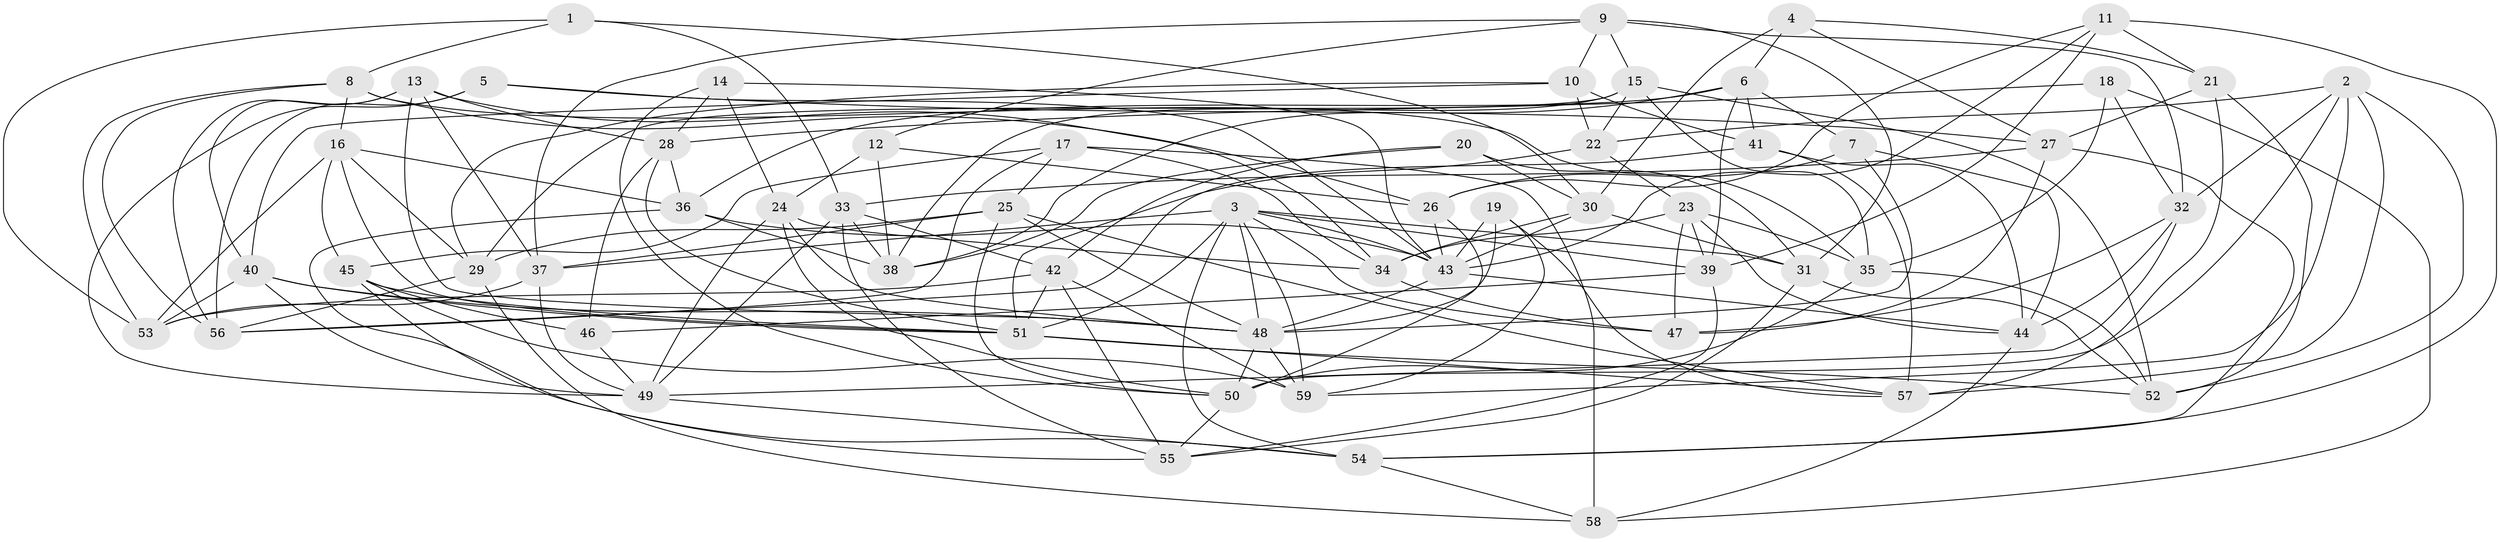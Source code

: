 // original degree distribution, {4: 1.0}
// Generated by graph-tools (version 1.1) at 2025/26/03/09/25 03:26:53]
// undirected, 59 vertices, 172 edges
graph export_dot {
graph [start="1"]
  node [color=gray90,style=filled];
  1;
  2;
  3;
  4;
  5;
  6;
  7;
  8;
  9;
  10;
  11;
  12;
  13;
  14;
  15;
  16;
  17;
  18;
  19;
  20;
  21;
  22;
  23;
  24;
  25;
  26;
  27;
  28;
  29;
  30;
  31;
  32;
  33;
  34;
  35;
  36;
  37;
  38;
  39;
  40;
  41;
  42;
  43;
  44;
  45;
  46;
  47;
  48;
  49;
  50;
  51;
  52;
  53;
  54;
  55;
  56;
  57;
  58;
  59;
  1 -- 8 [weight=1.0];
  1 -- 30 [weight=1.0];
  1 -- 33 [weight=1.0];
  1 -- 53 [weight=1.0];
  2 -- 22 [weight=1.0];
  2 -- 32 [weight=1.0];
  2 -- 50 [weight=1.0];
  2 -- 52 [weight=1.0];
  2 -- 57 [weight=1.0];
  2 -- 59 [weight=1.0];
  3 -- 31 [weight=1.0];
  3 -- 37 [weight=1.0];
  3 -- 39 [weight=1.0];
  3 -- 43 [weight=1.0];
  3 -- 47 [weight=2.0];
  3 -- 48 [weight=1.0];
  3 -- 51 [weight=1.0];
  3 -- 54 [weight=1.0];
  3 -- 59 [weight=1.0];
  4 -- 6 [weight=1.0];
  4 -- 21 [weight=1.0];
  4 -- 27 [weight=1.0];
  4 -- 30 [weight=1.0];
  5 -- 27 [weight=1.0];
  5 -- 43 [weight=1.0];
  5 -- 49 [weight=1.0];
  5 -- 56 [weight=1.0];
  6 -- 7 [weight=1.0];
  6 -- 36 [weight=1.0];
  6 -- 38 [weight=1.0];
  6 -- 39 [weight=1.0];
  6 -- 41 [weight=1.0];
  7 -- 26 [weight=1.0];
  7 -- 44 [weight=1.0];
  7 -- 48 [weight=1.0];
  8 -- 16 [weight=1.0];
  8 -- 26 [weight=1.0];
  8 -- 35 [weight=1.0];
  8 -- 53 [weight=1.0];
  8 -- 56 [weight=1.0];
  9 -- 10 [weight=1.0];
  9 -- 12 [weight=1.0];
  9 -- 15 [weight=1.0];
  9 -- 31 [weight=1.0];
  9 -- 32 [weight=1.0];
  9 -- 37 [weight=1.0];
  10 -- 22 [weight=1.0];
  10 -- 29 [weight=1.0];
  10 -- 40 [weight=1.0];
  10 -- 41 [weight=2.0];
  11 -- 21 [weight=2.0];
  11 -- 26 [weight=1.0];
  11 -- 39 [weight=1.0];
  11 -- 43 [weight=1.0];
  11 -- 54 [weight=1.0];
  12 -- 24 [weight=1.0];
  12 -- 26 [weight=1.0];
  12 -- 38 [weight=1.0];
  13 -- 28 [weight=1.0];
  13 -- 34 [weight=1.0];
  13 -- 37 [weight=1.0];
  13 -- 40 [weight=1.0];
  13 -- 48 [weight=1.0];
  13 -- 56 [weight=1.0];
  14 -- 24 [weight=1.0];
  14 -- 28 [weight=1.0];
  14 -- 43 [weight=1.0];
  14 -- 50 [weight=1.0];
  15 -- 22 [weight=1.0];
  15 -- 29 [weight=1.0];
  15 -- 35 [weight=1.0];
  15 -- 38 [weight=1.0];
  15 -- 52 [weight=1.0];
  16 -- 29 [weight=1.0];
  16 -- 36 [weight=1.0];
  16 -- 45 [weight=1.0];
  16 -- 51 [weight=1.0];
  16 -- 53 [weight=1.0];
  17 -- 25 [weight=1.0];
  17 -- 34 [weight=1.0];
  17 -- 45 [weight=1.0];
  17 -- 56 [weight=1.0];
  17 -- 58 [weight=2.0];
  18 -- 28 [weight=1.0];
  18 -- 32 [weight=1.0];
  18 -- 35 [weight=1.0];
  18 -- 58 [weight=1.0];
  19 -- 43 [weight=1.0];
  19 -- 48 [weight=1.0];
  19 -- 57 [weight=1.0];
  19 -- 59 [weight=1.0];
  20 -- 30 [weight=1.0];
  20 -- 31 [weight=1.0];
  20 -- 38 [weight=1.0];
  20 -- 42 [weight=1.0];
  21 -- 27 [weight=1.0];
  21 -- 52 [weight=1.0];
  21 -- 57 [weight=1.0];
  22 -- 23 [weight=1.0];
  22 -- 51 [weight=2.0];
  23 -- 34 [weight=1.0];
  23 -- 35 [weight=1.0];
  23 -- 39 [weight=1.0];
  23 -- 44 [weight=1.0];
  23 -- 47 [weight=1.0];
  24 -- 34 [weight=1.0];
  24 -- 48 [weight=1.0];
  24 -- 49 [weight=1.0];
  24 -- 50 [weight=1.0];
  25 -- 29 [weight=1.0];
  25 -- 37 [weight=1.0];
  25 -- 48 [weight=1.0];
  25 -- 50 [weight=1.0];
  25 -- 57 [weight=1.0];
  26 -- 43 [weight=1.0];
  26 -- 50 [weight=1.0];
  27 -- 33 [weight=1.0];
  27 -- 47 [weight=1.0];
  27 -- 54 [weight=1.0];
  28 -- 36 [weight=1.0];
  28 -- 46 [weight=1.0];
  28 -- 51 [weight=1.0];
  29 -- 56 [weight=1.0];
  29 -- 58 [weight=1.0];
  30 -- 31 [weight=1.0];
  30 -- 34 [weight=1.0];
  30 -- 43 [weight=1.0];
  31 -- 52 [weight=1.0];
  31 -- 55 [weight=1.0];
  32 -- 44 [weight=1.0];
  32 -- 47 [weight=1.0];
  32 -- 49 [weight=1.0];
  33 -- 38 [weight=1.0];
  33 -- 42 [weight=1.0];
  33 -- 49 [weight=1.0];
  33 -- 55 [weight=1.0];
  34 -- 47 [weight=1.0];
  35 -- 50 [weight=1.0];
  35 -- 52 [weight=1.0];
  36 -- 38 [weight=1.0];
  36 -- 43 [weight=1.0];
  36 -- 54 [weight=1.0];
  37 -- 49 [weight=1.0];
  37 -- 53 [weight=1.0];
  39 -- 46 [weight=1.0];
  39 -- 55 [weight=1.0];
  40 -- 48 [weight=1.0];
  40 -- 49 [weight=1.0];
  40 -- 51 [weight=1.0];
  40 -- 53 [weight=1.0];
  41 -- 44 [weight=1.0];
  41 -- 56 [weight=1.0];
  41 -- 57 [weight=1.0];
  42 -- 51 [weight=1.0];
  42 -- 53 [weight=1.0];
  42 -- 55 [weight=1.0];
  42 -- 59 [weight=1.0];
  43 -- 44 [weight=1.0];
  43 -- 48 [weight=1.0];
  44 -- 58 [weight=1.0];
  45 -- 46 [weight=1.0];
  45 -- 51 [weight=1.0];
  45 -- 55 [weight=1.0];
  45 -- 59 [weight=1.0];
  46 -- 49 [weight=1.0];
  48 -- 50 [weight=1.0];
  48 -- 59 [weight=1.0];
  49 -- 54 [weight=1.0];
  50 -- 55 [weight=1.0];
  51 -- 52 [weight=1.0];
  51 -- 57 [weight=1.0];
  54 -- 58 [weight=1.0];
}
